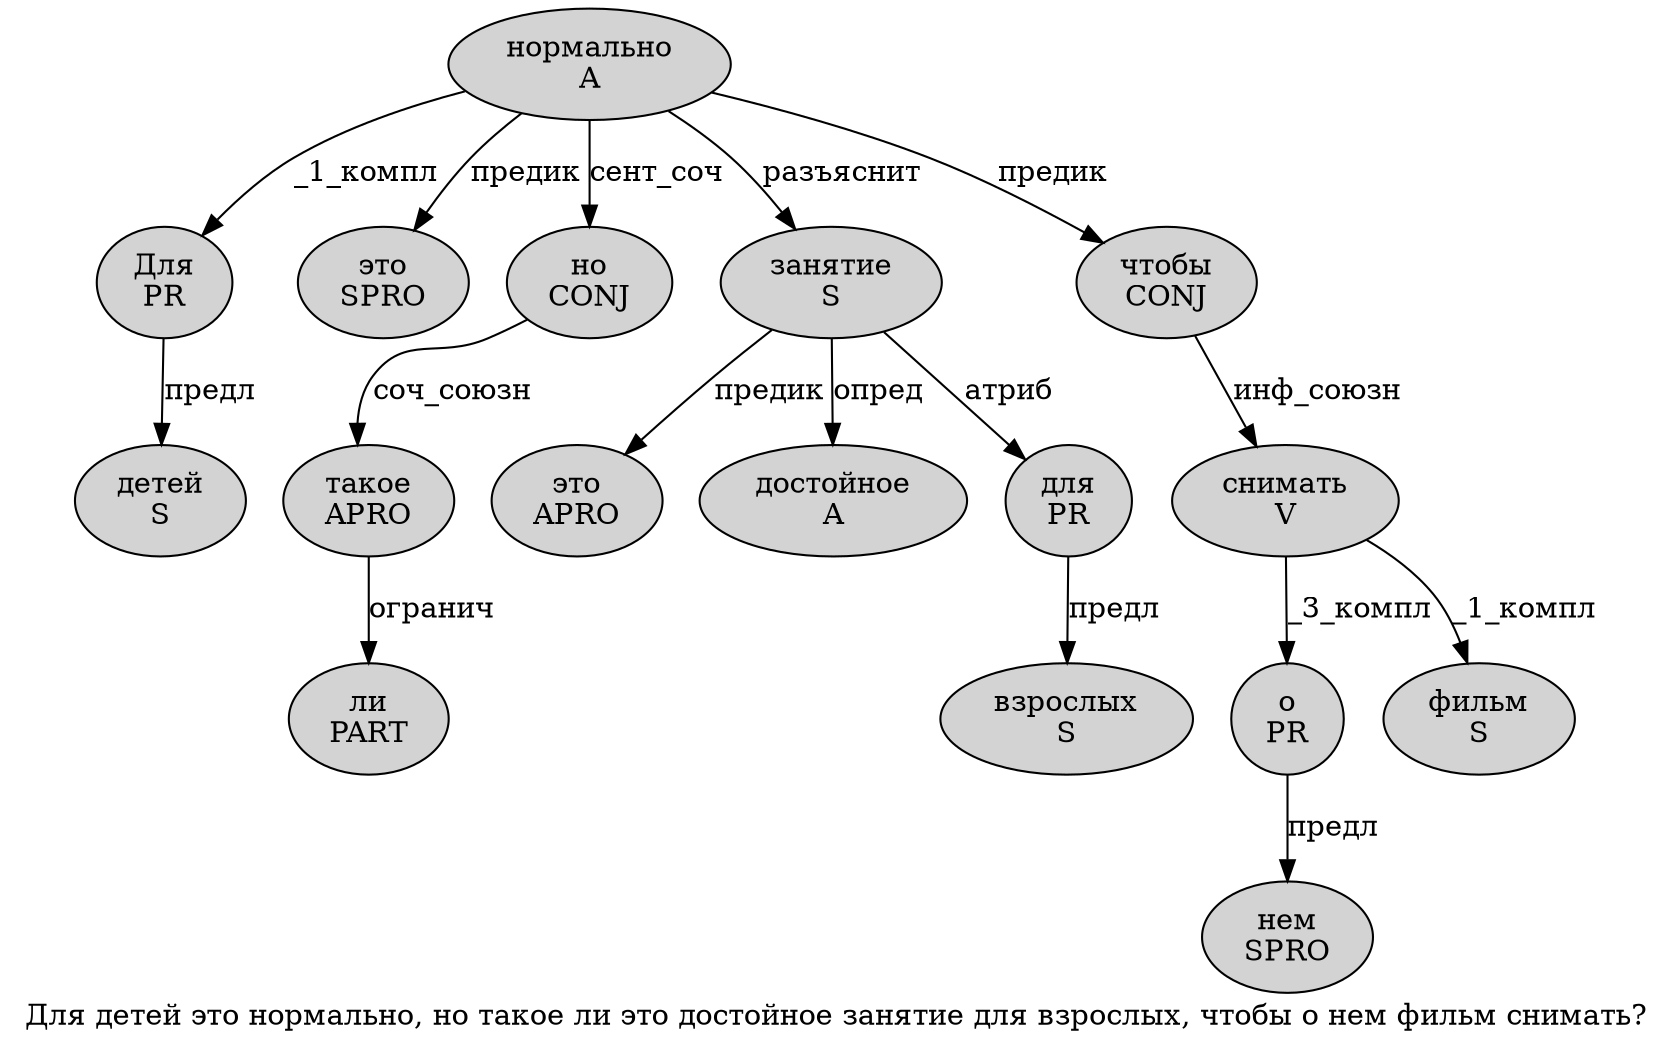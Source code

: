 digraph SENTENCE_3762 {
	graph [label="Для детей это нормально, но такое ли это достойное занятие для взрослых, чтобы о нем фильм снимать?"]
	node [style=filled]
		0 [label="Для
PR" color="" fillcolor=lightgray penwidth=1 shape=ellipse]
		1 [label="детей
S" color="" fillcolor=lightgray penwidth=1 shape=ellipse]
		2 [label="это
SPRO" color="" fillcolor=lightgray penwidth=1 shape=ellipse]
		3 [label="нормально
A" color="" fillcolor=lightgray penwidth=1 shape=ellipse]
		5 [label="но
CONJ" color="" fillcolor=lightgray penwidth=1 shape=ellipse]
		6 [label="такое
APRO" color="" fillcolor=lightgray penwidth=1 shape=ellipse]
		7 [label="ли
PART" color="" fillcolor=lightgray penwidth=1 shape=ellipse]
		8 [label="это
APRO" color="" fillcolor=lightgray penwidth=1 shape=ellipse]
		9 [label="достойное
A" color="" fillcolor=lightgray penwidth=1 shape=ellipse]
		10 [label="занятие
S" color="" fillcolor=lightgray penwidth=1 shape=ellipse]
		11 [label="для
PR" color="" fillcolor=lightgray penwidth=1 shape=ellipse]
		12 [label="взрослых
S" color="" fillcolor=lightgray penwidth=1 shape=ellipse]
		14 [label="чтобы
CONJ" color="" fillcolor=lightgray penwidth=1 shape=ellipse]
		15 [label="о
PR" color="" fillcolor=lightgray penwidth=1 shape=ellipse]
		16 [label="нем
SPRO" color="" fillcolor=lightgray penwidth=1 shape=ellipse]
		17 [label="фильм
S" color="" fillcolor=lightgray penwidth=1 shape=ellipse]
		18 [label="снимать
V" color="" fillcolor=lightgray penwidth=1 shape=ellipse]
			10 -> 8 [label="предик"]
			10 -> 9 [label="опред"]
			10 -> 11 [label="атриб"]
			3 -> 0 [label="_1_компл"]
			3 -> 2 [label="предик"]
			3 -> 5 [label="сент_соч"]
			3 -> 10 [label="разъяснит"]
			3 -> 14 [label="предик"]
			5 -> 6 [label="соч_союзн"]
			6 -> 7 [label="огранич"]
			11 -> 12 [label="предл"]
			0 -> 1 [label="предл"]
			18 -> 15 [label="_3_компл"]
			18 -> 17 [label="_1_компл"]
			14 -> 18 [label="инф_союзн"]
			15 -> 16 [label="предл"]
}